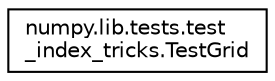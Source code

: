 digraph "Graphical Class Hierarchy"
{
 // LATEX_PDF_SIZE
  edge [fontname="Helvetica",fontsize="10",labelfontname="Helvetica",labelfontsize="10"];
  node [fontname="Helvetica",fontsize="10",shape=record];
  rankdir="LR";
  Node0 [label="numpy.lib.tests.test\l_index_tricks.TestGrid",height=0.2,width=0.4,color="black", fillcolor="white", style="filled",URL="$classnumpy_1_1lib_1_1tests_1_1test__index__tricks_1_1TestGrid.html",tooltip=" "];
}
